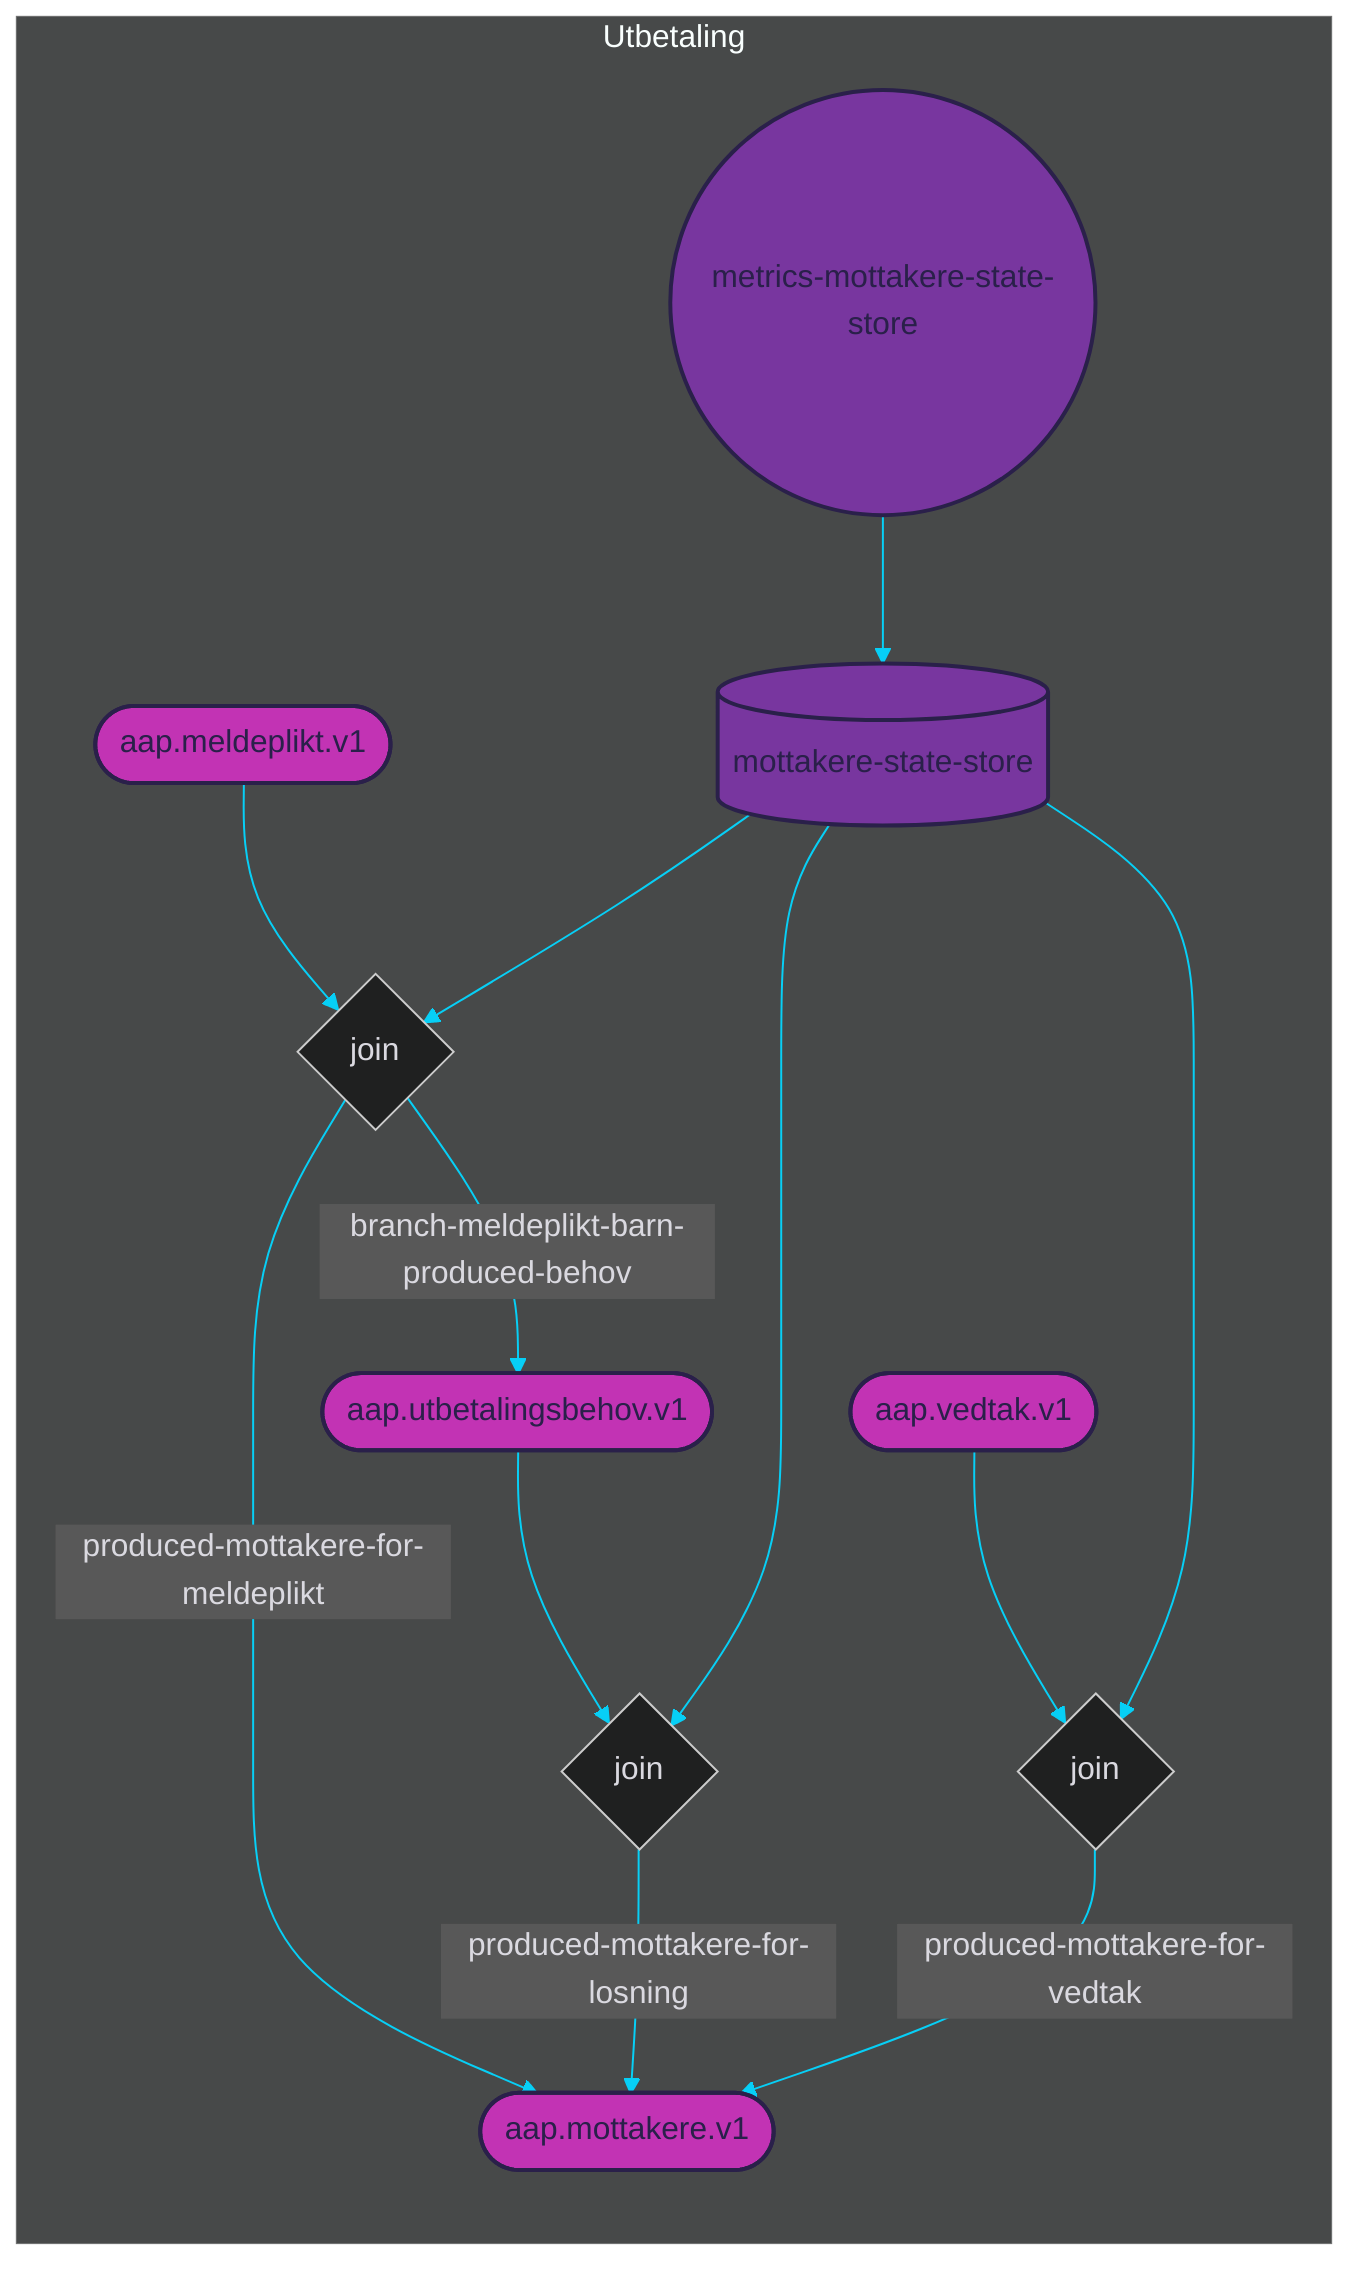 %%{init: {'theme': 'dark', 'themeVariables': { 'primaryColor': '#07cff6', 'textColor': '#dad9e0', 'lineColor': '#07cff6'}}}%%

graph LR

subgraph Utbetaling
    %% TOPICS
    aap.meldeplikt.v1([aap.meldeplikt.v1])
	aap.utbetalingsbehov.v1([aap.utbetalingsbehov.v1])
	aap.vedtak.v1([aap.vedtak.v1])
	aap.mottakere.v1([aap.mottakere.v1])
    
    %% JOINS
    join-0{join}
	join-1{join}
	join-2{join}
    
    %% STATE STORES
    mottakere-state-store[(mottakere-state-store)]
    
    %% PROCESSOR API JOBS
    metrics-mottakere-state-store((metrics-mottakere-state-store))
    
    %% JOIN STREAMS
    aap.meldeplikt.v1 --> join-0
	mottakere-state-store --> join-0
	join-0 --> |branch-meldeplikt-barn-produced-behov| aap.utbetalingsbehov.v1
	join-0 --> |produced-mottakere-for-meldeplikt| aap.mottakere.v1
	aap.utbetalingsbehov.v1 --> join-1
	mottakere-state-store --> join-1
	join-1 --> |produced-mottakere-for-losning| aap.mottakere.v1
	aap.vedtak.v1 --> join-2
	mottakere-state-store --> join-2
	join-2 --> |produced-mottakere-for-vedtak| aap.mottakere.v1
    
    %% JOB STREAMS
    metrics-mottakere-state-store --> mottakere-state-store
    
    %% REPARTITION STREAMS
    
end

%% COLORS
%% light    #dad9e0
%% purple   #78369f
%% pink     #c233b4
%% dark     #2a204a
%% blue     #07cff6

%% STYLES
style aap.meldeplikt.v1 fill:#c233b4, stroke:#2a204a, stroke-width:2px, color:#2a204a
style aap.utbetalingsbehov.v1 fill:#c233b4, stroke:#2a204a, stroke-width:2px, color:#2a204a
style aap.vedtak.v1 fill:#c233b4, stroke:#2a204a, stroke-width:2px, color:#2a204a
style aap.mottakere.v1 fill:#c233b4, stroke:#2a204a, stroke-width:2px, color:#2a204a
style mottakere-state-store fill:#78369f, stroke:#2a204a, stroke-width:2px, color:#2a204a
style metrics-mottakere-state-store fill:#78369f, stroke:#2a204a, stroke-width:2px, color:#2a204a